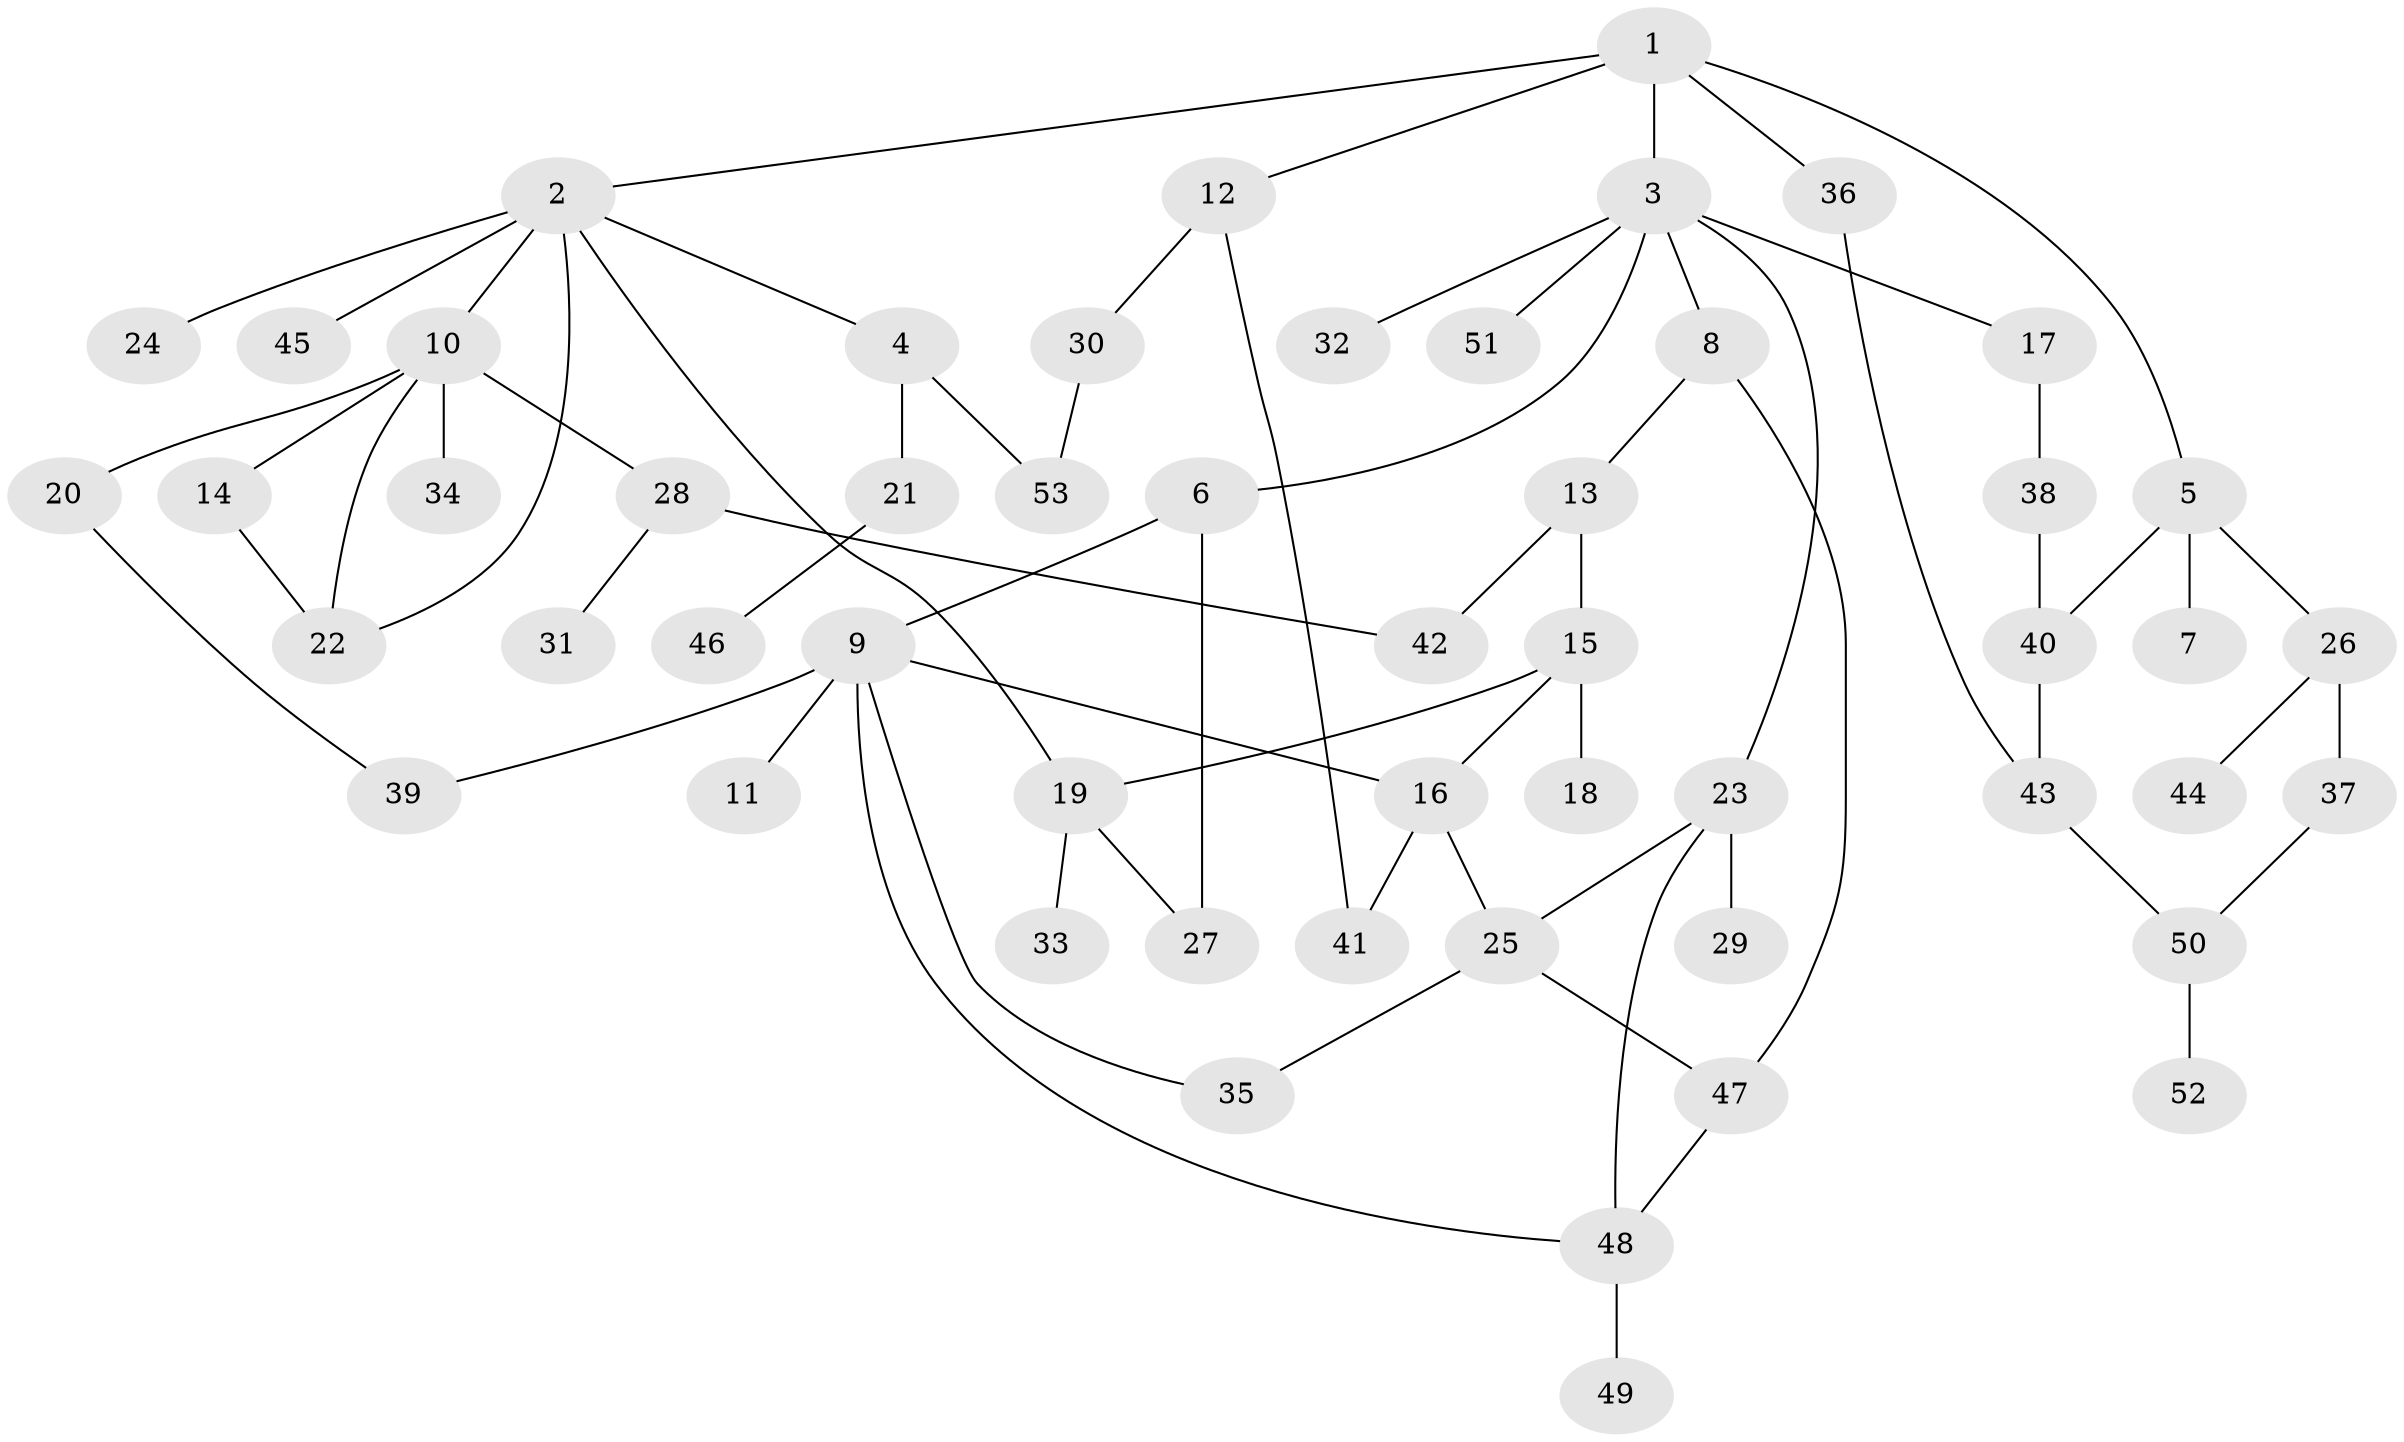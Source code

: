 // Generated by graph-tools (version 1.1) at 2025/13/03/09/25 04:13:17]
// undirected, 53 vertices, 69 edges
graph export_dot {
graph [start="1"]
  node [color=gray90,style=filled];
  1;
  2;
  3;
  4;
  5;
  6;
  7;
  8;
  9;
  10;
  11;
  12;
  13;
  14;
  15;
  16;
  17;
  18;
  19;
  20;
  21;
  22;
  23;
  24;
  25;
  26;
  27;
  28;
  29;
  30;
  31;
  32;
  33;
  34;
  35;
  36;
  37;
  38;
  39;
  40;
  41;
  42;
  43;
  44;
  45;
  46;
  47;
  48;
  49;
  50;
  51;
  52;
  53;
  1 -- 2;
  1 -- 3;
  1 -- 5;
  1 -- 12;
  1 -- 36;
  2 -- 4;
  2 -- 10;
  2 -- 22;
  2 -- 24;
  2 -- 45;
  2 -- 19;
  3 -- 6;
  3 -- 8;
  3 -- 17;
  3 -- 23;
  3 -- 32;
  3 -- 51;
  4 -- 21;
  4 -- 53;
  5 -- 7;
  5 -- 26;
  5 -- 40;
  6 -- 9;
  6 -- 27;
  8 -- 13;
  8 -- 47;
  9 -- 11;
  9 -- 35;
  9 -- 39;
  9 -- 16;
  9 -- 48;
  10 -- 14;
  10 -- 20;
  10 -- 28;
  10 -- 34;
  10 -- 22;
  12 -- 30;
  12 -- 41;
  13 -- 15;
  13 -- 42;
  14 -- 22;
  15 -- 16;
  15 -- 18;
  15 -- 19;
  16 -- 41;
  16 -- 25;
  17 -- 38;
  19 -- 27;
  19 -- 33;
  20 -- 39;
  21 -- 46;
  23 -- 25;
  23 -- 29;
  23 -- 48;
  25 -- 35;
  25 -- 47;
  26 -- 37;
  26 -- 44;
  28 -- 31;
  28 -- 42;
  30 -- 53;
  36 -- 43;
  37 -- 50;
  38 -- 40;
  40 -- 43;
  43 -- 50;
  47 -- 48;
  48 -- 49;
  50 -- 52;
}
